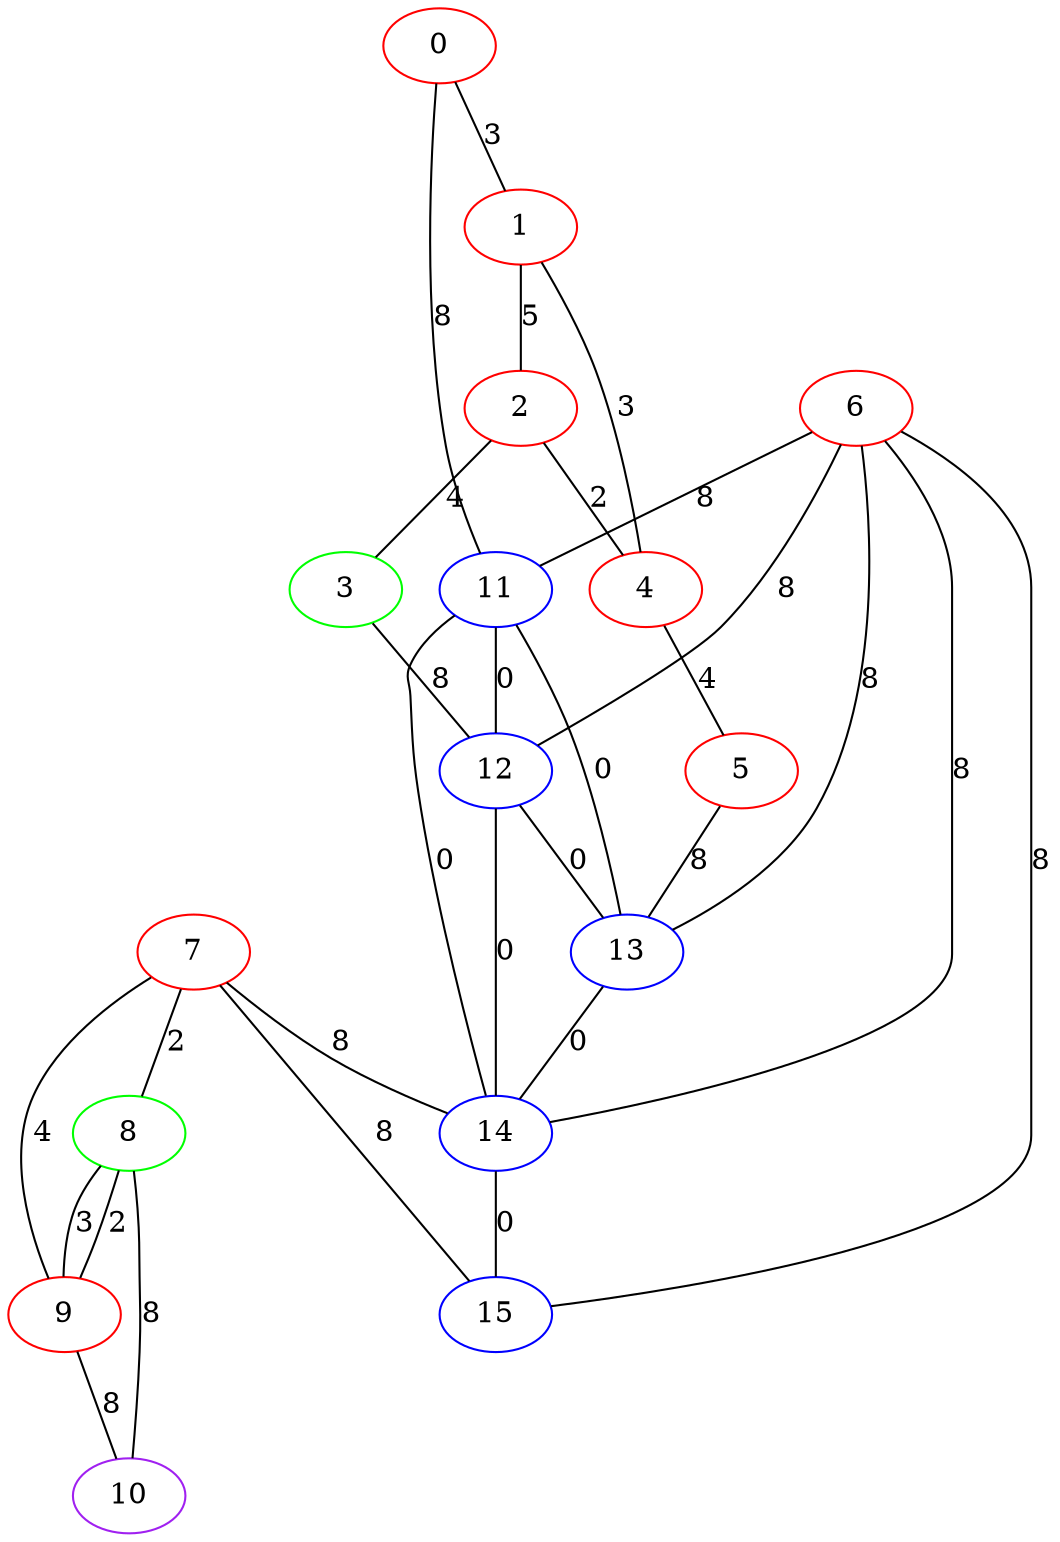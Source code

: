 graph "" {
0 [color=red, weight=1];
1 [color=red, weight=1];
2 [color=red, weight=1];
3 [color=green, weight=2];
4 [color=red, weight=1];
5 [color=red, weight=1];
6 [color=red, weight=1];
7 [color=red, weight=1];
8 [color=green, weight=2];
9 [color=red, weight=1];
10 [color=purple, weight=4];
11 [color=blue, weight=3];
12 [color=blue, weight=3];
13 [color=blue, weight=3];
14 [color=blue, weight=3];
15 [color=blue, weight=3];
0 -- 1  [key=0, label=3];
0 -- 11  [key=0, label=8];
1 -- 2  [key=0, label=5];
1 -- 4  [key=0, label=3];
2 -- 3  [key=0, label=4];
2 -- 4  [key=0, label=2];
3 -- 12  [key=0, label=8];
4 -- 5  [key=0, label=4];
5 -- 13  [key=0, label=8];
6 -- 11  [key=0, label=8];
6 -- 12  [key=0, label=8];
6 -- 13  [key=0, label=8];
6 -- 14  [key=0, label=8];
6 -- 15  [key=0, label=8];
7 -- 8  [key=0, label=2];
7 -- 9  [key=0, label=4];
7 -- 14  [key=0, label=8];
7 -- 15  [key=0, label=8];
8 -- 9  [key=0, label=3];
8 -- 9  [key=1, label=2];
8 -- 10  [key=0, label=8];
9 -- 10  [key=0, label=8];
11 -- 12  [key=0, label=0];
11 -- 13  [key=0, label=0];
11 -- 14  [key=0, label=0];
12 -- 13  [key=0, label=0];
12 -- 14  [key=0, label=0];
13 -- 14  [key=0, label=0];
14 -- 15  [key=0, label=0];
}
